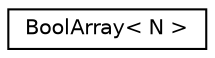 digraph "Graphical Class Hierarchy"
{
 // LATEX_PDF_SIZE
  edge [fontname="Helvetica",fontsize="10",labelfontname="Helvetica",labelfontsize="10"];
  node [fontname="Helvetica",fontsize="10",shape=record];
  rankdir="LR";
  Node0 [label="BoolArray\< N \>",height=0.2,width=0.4,color="black", fillcolor="white", style="filled",URL="$class_swig_1_1_bool_array.html",tooltip=" "];
}
